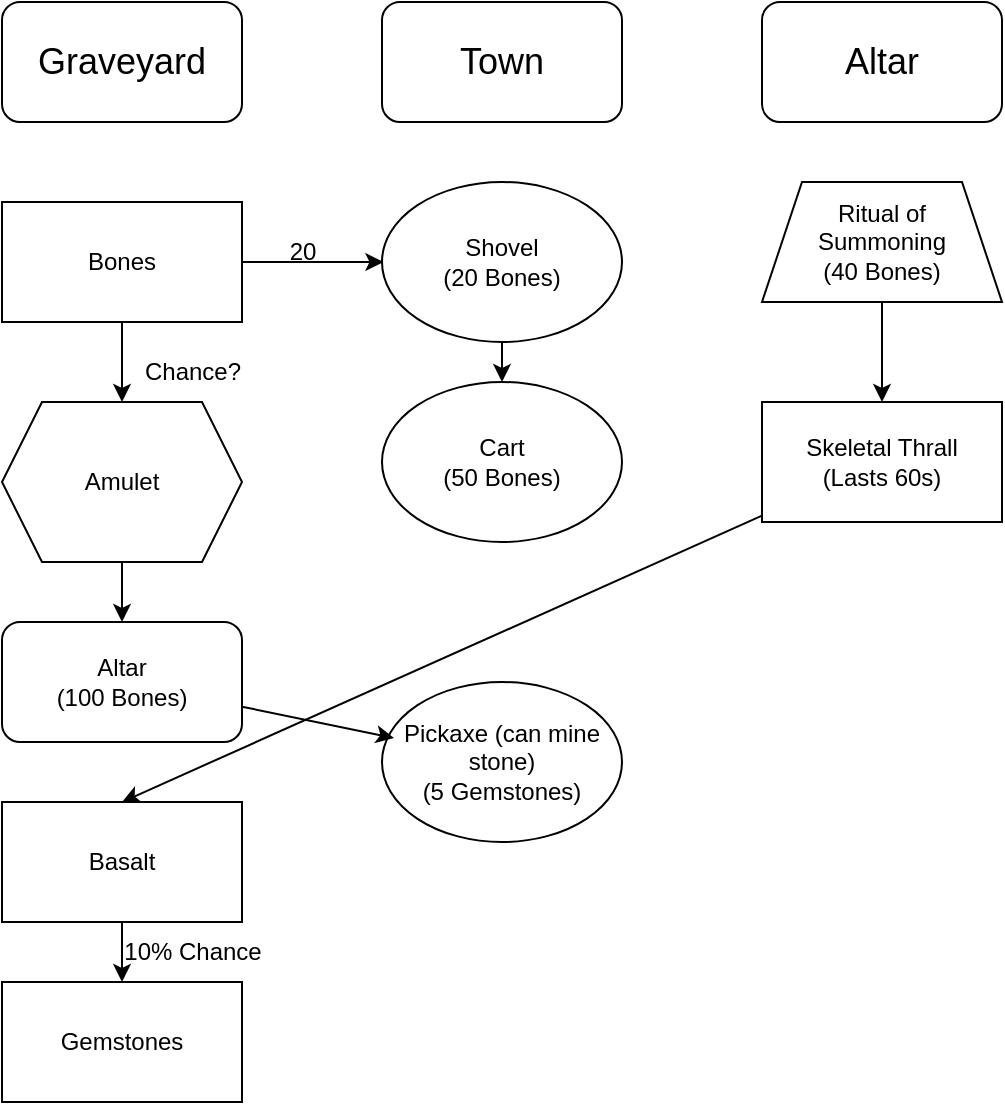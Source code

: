 <mxfile version="21.2.3" type="github">
  <diagram name="Page-1" id="syjAWIGnNoKZ114kDl3m">
    <mxGraphModel dx="1434" dy="796" grid="1" gridSize="10" guides="1" tooltips="1" connect="1" arrows="1" fold="1" page="1" pageScale="1" pageWidth="850" pageHeight="1100" math="0" shadow="0">
      <root>
        <mxCell id="0" />
        <mxCell id="1" parent="0" />
        <mxCell id="dXtrXQo6BJToMfAPv9JH-1" value="Bones" style="rounded=0;whiteSpace=wrap;html=1;" parent="1" vertex="1">
          <mxGeometry x="20" y="110" width="120" height="60" as="geometry" />
        </mxCell>
        <mxCell id="dXtrXQo6BJToMfAPv9JH-2" value="" style="endArrow=classic;html=1;rounded=0;" parent="1" source="dXtrXQo6BJToMfAPv9JH-4" edge="1">
          <mxGeometry width="50" height="50" relative="1" as="geometry">
            <mxPoint x="80" y="220" as="sourcePoint" />
            <mxPoint x="80" y="240.711" as="targetPoint" />
          </mxGeometry>
        </mxCell>
        <mxCell id="dXtrXQo6BJToMfAPv9JH-20" style="edgeStyle=orthogonalEdgeStyle;rounded=0;orthogonalLoop=1;jettySize=auto;html=1;" parent="1" source="dXtrXQo6BJToMfAPv9JH-4" target="dXtrXQo6BJToMfAPv9JH-18" edge="1">
          <mxGeometry relative="1" as="geometry" />
        </mxCell>
        <mxCell id="dXtrXQo6BJToMfAPv9JH-5" value="Shovel&lt;br&gt;(20 Bones)" style="ellipse;whiteSpace=wrap;html=1;" parent="1" vertex="1">
          <mxGeometry x="210" y="100" width="120" height="80" as="geometry" />
        </mxCell>
        <mxCell id="dXtrXQo6BJToMfAPv9JH-6" value="&lt;font style=&quot;font-size: 18px;&quot;&gt;Graveyard&lt;/font&gt;" style="rounded=1;whiteSpace=wrap;html=1;" parent="1" vertex="1">
          <mxGeometry x="20" y="10" width="120" height="60" as="geometry" />
        </mxCell>
        <mxCell id="dXtrXQo6BJToMfAPv9JH-7" value="&lt;font style=&quot;font-size: 18px;&quot;&gt;Town&lt;/font&gt;" style="rounded=1;whiteSpace=wrap;html=1;" parent="1" vertex="1">
          <mxGeometry x="210" y="10" width="120" height="60" as="geometry" />
        </mxCell>
        <mxCell id="dXtrXQo6BJToMfAPv9JH-8" value="Altar" style="rounded=1;whiteSpace=wrap;html=1;fontSize=18;" parent="1" vertex="1">
          <mxGeometry x="400" y="10" width="120" height="60" as="geometry" />
        </mxCell>
        <mxCell id="dXtrXQo6BJToMfAPv9JH-13" value="" style="endArrow=classic;html=1;rounded=0;" parent="1" source="dXtrXQo6BJToMfAPv9JH-1" edge="1">
          <mxGeometry width="50" height="50" relative="1" as="geometry">
            <mxPoint x="140" y="190" as="sourcePoint" />
            <mxPoint x="210.711" y="140" as="targetPoint" />
          </mxGeometry>
        </mxCell>
        <mxCell id="dXtrXQo6BJToMfAPv9JH-14" value="20" style="text;html=1;align=center;verticalAlign=middle;resizable=0;points=[];autosize=1;strokeColor=none;fillColor=none;" parent="1" vertex="1">
          <mxGeometry x="150" y="120" width="40" height="30" as="geometry" />
        </mxCell>
        <mxCell id="dXtrXQo6BJToMfAPv9JH-15" value="" style="endArrow=classic;html=1;rounded=0;verticalAlign=middle;startArrow=none;startFill=0;endFill=1;entryX=0.5;entryY=0;entryDx=0;entryDy=0;" parent="1" source="dXtrXQo6BJToMfAPv9JH-5" edge="1" target="dXtrXQo6BJToMfAPv9JH-16">
          <mxGeometry width="50" height="50" relative="1" as="geometry">
            <mxPoint x="270" y="230" as="sourcePoint" />
            <mxPoint x="270" y="230" as="targetPoint" />
          </mxGeometry>
        </mxCell>
        <mxCell id="dXtrXQo6BJToMfAPv9JH-16" value="Cart&lt;br&gt;(50 Bones)" style="ellipse;whiteSpace=wrap;html=1;" parent="1" vertex="1">
          <mxGeometry x="210" y="200" width="120" height="80" as="geometry" />
        </mxCell>
        <mxCell id="dXtrXQo6BJToMfAPv9JH-17" value="Chance?" style="text;html=1;align=center;verticalAlign=middle;resizable=0;points=[];autosize=1;strokeColor=none;fillColor=none;" parent="1" vertex="1">
          <mxGeometry x="80" y="180" width="70" height="30" as="geometry" />
        </mxCell>
        <mxCell id="dXtrXQo6BJToMfAPv9JH-18" value="Altar&lt;br&gt;(100 Bones)" style="rounded=1;whiteSpace=wrap;html=1;" parent="1" vertex="1">
          <mxGeometry x="20" y="320" width="120" height="60" as="geometry" />
        </mxCell>
        <mxCell id="WLYGhTDEyrQCLLNcTkED-1" value="Ritual of &lt;br&gt;Summoning&lt;br&gt;(40 Bones)" style="shape=trapezoid;perimeter=trapezoidPerimeter;whiteSpace=wrap;html=1;fixedSize=1;" vertex="1" parent="1">
          <mxGeometry x="400" y="100" width="120" height="60" as="geometry" />
        </mxCell>
        <mxCell id="WLYGhTDEyrQCLLNcTkED-2" value="Skeletal Thrall&lt;br&gt;(Lasts 60s)" style="rounded=0;whiteSpace=wrap;html=1;" vertex="1" parent="1">
          <mxGeometry x="400" y="210" width="120" height="60" as="geometry" />
        </mxCell>
        <mxCell id="WLYGhTDEyrQCLLNcTkED-4" value="" style="endArrow=classic;html=1;rounded=0;entryX=0.5;entryY=0;entryDx=0;entryDy=0;" edge="1" parent="1" source="WLYGhTDEyrQCLLNcTkED-1" target="WLYGhTDEyrQCLLNcTkED-2">
          <mxGeometry width="50" height="50" relative="1" as="geometry">
            <mxPoint x="460" y="210" as="sourcePoint" />
            <mxPoint x="460" y="230.711" as="targetPoint" />
          </mxGeometry>
        </mxCell>
        <mxCell id="WLYGhTDEyrQCLLNcTkED-5" value="Basalt" style="rounded=0;whiteSpace=wrap;html=1;" vertex="1" parent="1">
          <mxGeometry x="20" y="410" width="120" height="60" as="geometry" />
        </mxCell>
        <mxCell id="WLYGhTDEyrQCLLNcTkED-7" value="" style="endArrow=classic;html=1;rounded=0;" edge="1" parent="1" source="dXtrXQo6BJToMfAPv9JH-1" target="dXtrXQo6BJToMfAPv9JH-4">
          <mxGeometry width="50" height="50" relative="1" as="geometry">
            <mxPoint x="80" y="170" as="sourcePoint" />
            <mxPoint x="80" y="240.711" as="targetPoint" />
          </mxGeometry>
        </mxCell>
        <mxCell id="dXtrXQo6BJToMfAPv9JH-4" value="Amulet" style="shape=hexagon;perimeter=hexagonPerimeter2;whiteSpace=wrap;html=1;fixedSize=1;" parent="1" vertex="1">
          <mxGeometry x="20" y="210" width="120" height="80" as="geometry" />
        </mxCell>
        <mxCell id="WLYGhTDEyrQCLLNcTkED-9" value="" style="endArrow=classic;html=1;rounded=0;entryX=0.5;entryY=0;entryDx=0;entryDy=0;" edge="1" parent="1" source="WLYGhTDEyrQCLLNcTkED-2" target="WLYGhTDEyrQCLLNcTkED-5">
          <mxGeometry width="50" height="50" relative="1" as="geometry">
            <mxPoint x="460" y="320" as="sourcePoint" />
            <mxPoint x="460" y="340.711" as="targetPoint" />
          </mxGeometry>
        </mxCell>
        <mxCell id="WLYGhTDEyrQCLLNcTkED-10" value="Gemstones" style="rounded=0;whiteSpace=wrap;html=1;" vertex="1" parent="1">
          <mxGeometry x="20" y="500" width="120" height="60" as="geometry" />
        </mxCell>
        <mxCell id="WLYGhTDEyrQCLLNcTkED-12" value="" style="endArrow=classic;html=1;rounded=0;entryX=0.5;entryY=0;entryDx=0;entryDy=0;" edge="1" parent="1" source="WLYGhTDEyrQCLLNcTkED-5" target="WLYGhTDEyrQCLLNcTkED-10">
          <mxGeometry width="50" height="50" relative="1" as="geometry">
            <mxPoint x="80" y="520" as="sourcePoint" />
            <mxPoint x="80" y="490" as="targetPoint" />
          </mxGeometry>
        </mxCell>
        <mxCell id="WLYGhTDEyrQCLLNcTkED-15" value="10% Chance" style="text;html=1;align=center;verticalAlign=middle;resizable=0;points=[];autosize=1;strokeColor=none;fillColor=none;" vertex="1" parent="1">
          <mxGeometry x="70" y="470" width="90" height="30" as="geometry" />
        </mxCell>
        <mxCell id="WLYGhTDEyrQCLLNcTkED-16" value="Pickaxe (can mine stone)&lt;br&gt;(5 Gemstones)" style="ellipse;whiteSpace=wrap;html=1;" vertex="1" parent="1">
          <mxGeometry x="210" y="350" width="120" height="80" as="geometry" />
        </mxCell>
        <mxCell id="WLYGhTDEyrQCLLNcTkED-18" value="" style="endArrow=classic;html=1;rounded=0;entryX=0.05;entryY=0.35;entryDx=0;entryDy=0;entryPerimeter=0;" edge="1" parent="1" source="dXtrXQo6BJToMfAPv9JH-18" target="WLYGhTDEyrQCLLNcTkED-16">
          <mxGeometry width="50" height="50" relative="1" as="geometry">
            <mxPoint x="140" y="400" as="sourcePoint" />
            <mxPoint x="210.711" y="350" as="targetPoint" />
          </mxGeometry>
        </mxCell>
      </root>
    </mxGraphModel>
  </diagram>
</mxfile>
